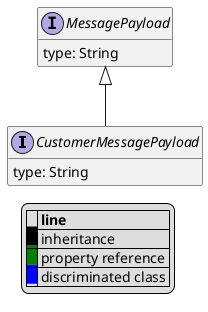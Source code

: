 @startuml

hide empty fields
hide empty methods
legend
|= |= line |
|<back:black>   </back>| inheritance |
|<back:green>   </back>| property reference |
|<back:blue>   </back>| discriminated class |
endlegend
interface CustomerMessagePayload [[CustomerMessagePayload.svg]] extends MessagePayload {
    type: String
}
interface MessagePayload [[MessagePayload.svg]]  {
    type: String
}





@enduml
